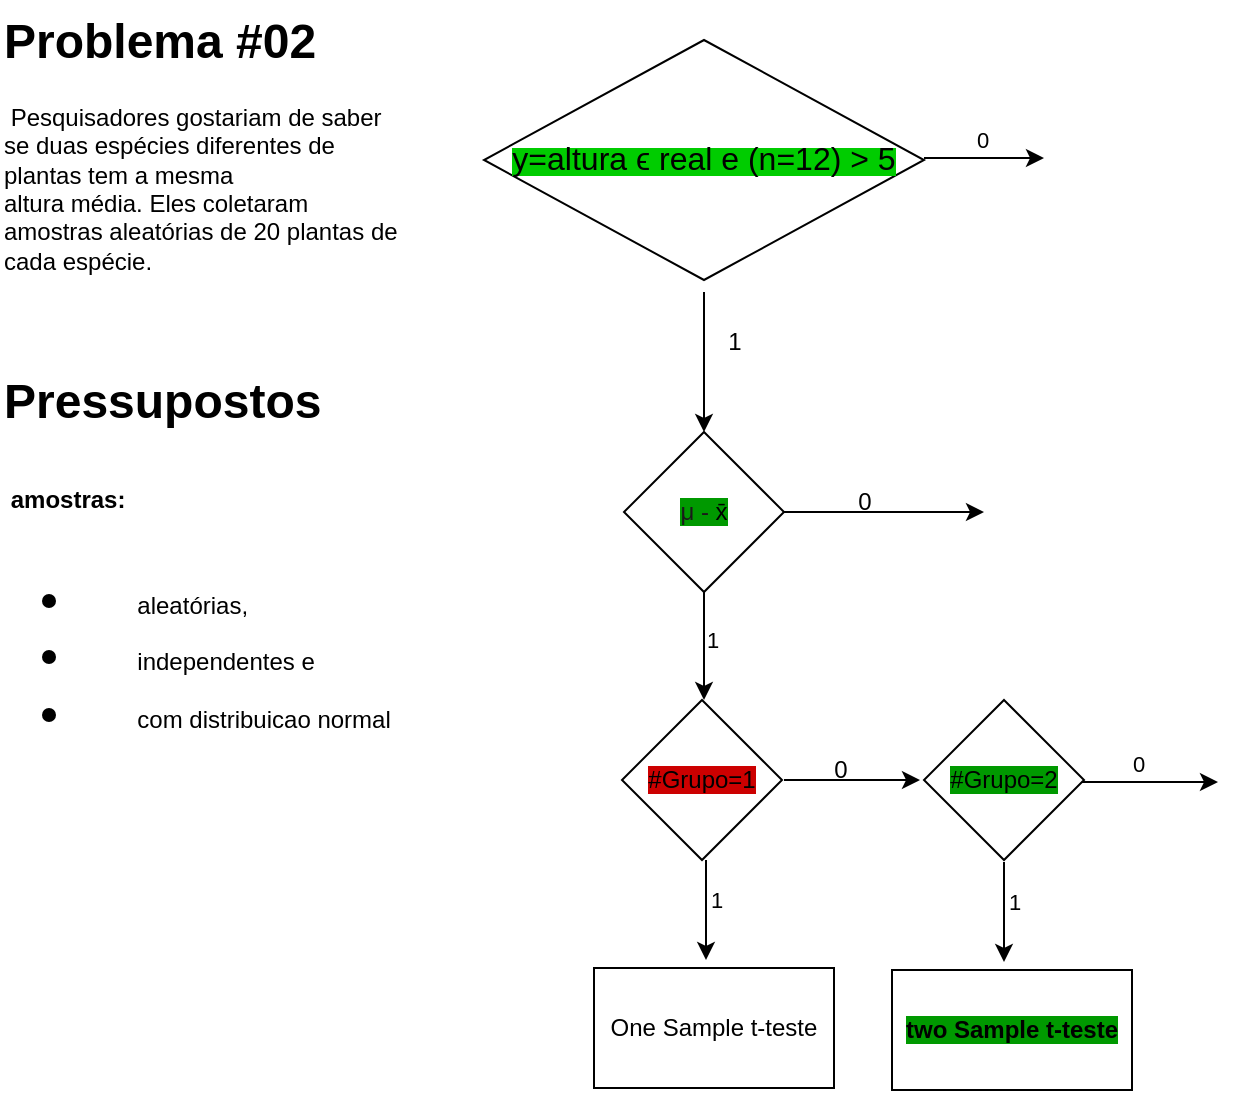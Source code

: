<mxfile version="26.2.13">
  <diagram name="Page-1" id="fYw_usGxTunHnsL6Qwrp">
    <mxGraphModel dx="874" dy="473" grid="1" gridSize="10" guides="1" tooltips="1" connect="1" arrows="1" fold="1" page="1" pageScale="1" pageWidth="850" pageHeight="1100" math="0" shadow="0">
      <root>
        <mxCell id="0" />
        <mxCell id="1" parent="0" />
        <mxCell id="FnyVdrVR2PXLPaVhcqWt-1" value="&lt;span style=&quot;background-color: rgb(0, 204, 0);&quot;&gt;&lt;span style=&quot;font-size:12.0pt;line-height:115%;&amp;lt;br/&amp;gt;font-family:&amp;quot;Calibri&amp;quot;,sans-serif;mso-ascii-theme-font:minor-latin;mso-fareast-font-family:&amp;lt;br/&amp;gt;Calibri;mso-fareast-theme-font:minor-latin;mso-hansi-theme-font:minor-latin;&amp;lt;br/&amp;gt;mso-bidi-font-family:&amp;quot;Times New Roman&amp;quot;;mso-bidi-theme-font:minor-bidi;&amp;lt;br/&amp;gt;mso-ansi-language:EN-US;mso-fareast-language:EN-US;mso-bidi-language:AR-SA&quot;&gt;y=altura&amp;nbsp;&lt;/span&gt;&lt;span style=&quot;font-size:12.0pt;line-height:115%;font-family:&amp;quot;Calibri&amp;quot;,sans-serif;&amp;lt;br/&amp;gt;mso-ascii-theme-font:minor-latin;mso-fareast-font-family:Calibri;mso-fareast-theme-font:&amp;lt;br/&amp;gt;minor-latin;mso-hansi-theme-font:minor-latin;mso-bidi-theme-font:minor-latin;&amp;lt;br/&amp;gt;mso-ansi-language:EN-US;mso-fareast-language:EN-US;mso-bidi-language:AR-SA&quot;&gt;ϵ&lt;/span&gt;&lt;span style=&quot;font-size:12.0pt;line-height:115%;font-family:&amp;quot;Calibri&amp;quot;,sans-serif;&amp;lt;br/&amp;gt;mso-ascii-theme-font:minor-latin;mso-fareast-font-family:Calibri;mso-fareast-theme-font:&amp;lt;br/&amp;gt;minor-latin;mso-hansi-theme-font:minor-latin;mso-bidi-font-family:&amp;quot;Times New Roman&amp;quot;;&amp;lt;br/&amp;gt;mso-bidi-theme-font:minor-bidi;mso-ansi-language:EN-US;mso-fareast-language:&amp;lt;br/&amp;gt;EN-US;mso-bidi-language:AR-SA&quot;&gt; real e (n=12) &amp;gt; 5&lt;/span&gt;&lt;/span&gt;" style="rhombus;whiteSpace=wrap;html=1;" vertex="1" parent="1">
          <mxGeometry x="262" y="30" width="220" height="120" as="geometry" />
        </mxCell>
        <mxCell id="FnyVdrVR2PXLPaVhcqWt-2" value="" style="endArrow=classic;html=1;rounded=0;exitX=1;exitY=0.5;exitDx=0;exitDy=0;" edge="1" parent="1">
          <mxGeometry width="50" height="50" relative="1" as="geometry">
            <mxPoint x="482" y="89" as="sourcePoint" />
            <mxPoint x="542" y="89" as="targetPoint" />
          </mxGeometry>
        </mxCell>
        <mxCell id="FnyVdrVR2PXLPaVhcqWt-3" value="0" style="edgeLabel;html=1;align=center;verticalAlign=middle;resizable=0;points=[];" vertex="1" connectable="0" parent="FnyVdrVR2PXLPaVhcqWt-2">
          <mxGeometry x="-0.044" y="9" relative="1" as="geometry">
            <mxPoint as="offset" />
          </mxGeometry>
        </mxCell>
        <mxCell id="FnyVdrVR2PXLPaVhcqWt-4" value="" style="endArrow=classic;html=1;rounded=0;exitX=0.5;exitY=1;exitDx=0;exitDy=0;" edge="1" parent="1">
          <mxGeometry width="50" height="50" relative="1" as="geometry">
            <mxPoint x="372" y="156" as="sourcePoint" />
            <mxPoint x="372" y="226" as="targetPoint" />
          </mxGeometry>
        </mxCell>
        <mxCell id="FnyVdrVR2PXLPaVhcqWt-5" value="1" style="text;html=1;align=center;verticalAlign=middle;resizable=0;points=[];autosize=1;strokeColor=none;fillColor=none;" vertex="1" parent="1">
          <mxGeometry x="372" y="166" width="30" height="30" as="geometry" />
        </mxCell>
        <mxCell id="FnyVdrVR2PXLPaVhcqWt-6" value="&lt;font&gt;&lt;font style=&quot;color: rgb(26, 26, 26); background-color: rgb(0, 153, 0);&quot;&gt;μ -&lt;/font&gt;&lt;font style=&quot;background-color: rgb(0, 153, 0); color: rgb(0, 0, 0);&quot;&gt; x̄&lt;/font&gt;&lt;/font&gt;" style="rhombus;whiteSpace=wrap;html=1;" vertex="1" parent="1">
          <mxGeometry x="332" y="226" width="80" height="80" as="geometry" />
        </mxCell>
        <mxCell id="FnyVdrVR2PXLPaVhcqWt-7" value="" style="endArrow=classic;html=1;rounded=0;exitX=1;exitY=0.5;exitDx=0;exitDy=0;" edge="1" parent="1" source="FnyVdrVR2PXLPaVhcqWt-6">
          <mxGeometry width="50" height="50" relative="1" as="geometry">
            <mxPoint x="452" y="296" as="sourcePoint" />
            <mxPoint x="512" y="266" as="targetPoint" />
          </mxGeometry>
        </mxCell>
        <mxCell id="FnyVdrVR2PXLPaVhcqWt-8" value="0" style="text;html=1;align=center;verticalAlign=middle;resizable=0;points=[];autosize=1;strokeColor=none;fillColor=none;" vertex="1" parent="1">
          <mxGeometry x="437" y="246" width="30" height="30" as="geometry" />
        </mxCell>
        <mxCell id="FnyVdrVR2PXLPaVhcqWt-10" value="" style="endArrow=classic;html=1;rounded=0;exitX=0.5;exitY=1;exitDx=0;exitDy=0;" edge="1" parent="1" source="FnyVdrVR2PXLPaVhcqWt-6">
          <mxGeometry width="50" height="50" relative="1" as="geometry">
            <mxPoint x="452" y="296" as="sourcePoint" />
            <mxPoint x="372" y="360" as="targetPoint" />
          </mxGeometry>
        </mxCell>
        <mxCell id="FnyVdrVR2PXLPaVhcqWt-11" value="1" style="edgeLabel;html=1;align=center;verticalAlign=middle;resizable=0;points=[];" vertex="1" connectable="0" parent="FnyVdrVR2PXLPaVhcqWt-10">
          <mxGeometry x="-0.125" y="4" relative="1" as="geometry">
            <mxPoint as="offset" />
          </mxGeometry>
        </mxCell>
        <mxCell id="FnyVdrVR2PXLPaVhcqWt-12" value="&lt;h1 style=&quot;margin-top: 0px;&quot;&gt;Problema #02&lt;/h1&gt;&lt;p&gt;&amp;nbsp;Pesquisadores gostariam de saber se duas espécies diferentes de plantas tem a mesma &lt;br/&gt;altura média. Eles coletaram amostras aleatórias de 20 plantas de cada espécie.&lt;/p&gt;" style="text;html=1;whiteSpace=wrap;overflow=hidden;rounded=0;" vertex="1" parent="1">
          <mxGeometry x="20" y="10" width="200" height="160" as="geometry" />
        </mxCell>
        <mxCell id="FnyVdrVR2PXLPaVhcqWt-13" value="&lt;h1 style=&quot;margin-top: 0px;&quot;&gt;Pressupostos&lt;/h1&gt;&lt;h1 style=&quot;margin-top: 0px;&quot;&gt;&lt;span style=&quot;background-color: transparent; color: light-dark(rgb(0, 0, 0), rgb(255, 255, 255)); font-size: 12px; font-weight: normal;&quot;&gt;&amp;nbsp;&lt;/span&gt;&lt;span style=&quot;background-color: transparent; color: light-dark(rgb(0, 0, 0), rgb(255, 255, 255)); font-size: 12px;&quot;&gt;amostras:&lt;/span&gt;&lt;span style=&quot;background-color: transparent; color: light-dark(rgb(0, 0, 0), rgb(255, 255, 255)); font-size: 12px; font-weight: normal;&quot;&gt;&amp;nbsp;&lt;/span&gt;&lt;/h1&gt;&lt;h1 style=&quot;margin-top: 0px;&quot;&gt;&lt;ul&gt;&lt;li&gt;&lt;span style=&quot;background-color: transparent; color: light-dark(rgb(0, 0, 0), rgb(255, 255, 255)); font-size: 12px; font-weight: normal;&quot;&gt;&lt;span style=&quot;white-space: pre;&quot;&gt;&#x9;&lt;/span&gt;aleatórias,&amp;nbsp;&lt;/span&gt;&lt;/li&gt;&lt;li&gt;&lt;span style=&quot;background-color: transparent; color: light-dark(rgb(0, 0, 0), rgb(255, 255, 255)); font-size: 12px; font-weight: normal;&quot;&gt;&lt;span style=&quot;white-space: pre;&quot;&gt;&#x9;&lt;/span&gt;independentes e&amp;nbsp;&lt;/span&gt;&lt;/li&gt;&lt;li&gt;&lt;span style=&quot;background-color: transparent; color: light-dark(rgb(0, 0, 0), rgb(255, 255, 255)); font-size: 12px; font-weight: normal;&quot;&gt;&lt;span style=&quot;white-space: pre;&quot;&gt;&#x9;&lt;/span&gt;com distribuicao normal&lt;/span&gt;&lt;/li&gt;&lt;/ul&gt;&lt;/h1&gt;" style="text;html=1;whiteSpace=wrap;overflow=hidden;rounded=0;" vertex="1" parent="1">
          <mxGeometry x="20" y="190" width="210" height="190" as="geometry" />
        </mxCell>
        <mxCell id="FnyVdrVR2PXLPaVhcqWt-14" value="&lt;span style=&quot;background-color: rgb(204, 0, 0);&quot;&gt;#Grupo=1&lt;/span&gt;" style="rhombus;whiteSpace=wrap;html=1;" vertex="1" parent="1">
          <mxGeometry x="331" y="360" width="80" height="80" as="geometry" />
        </mxCell>
        <mxCell id="FnyVdrVR2PXLPaVhcqWt-16" value="" style="endArrow=classic;html=1;rounded=0;" edge="1" parent="1">
          <mxGeometry width="50" height="50" relative="1" as="geometry">
            <mxPoint x="412" y="400" as="sourcePoint" />
            <mxPoint x="480" y="400" as="targetPoint" />
          </mxGeometry>
        </mxCell>
        <mxCell id="FnyVdrVR2PXLPaVhcqWt-17" value="" style="endArrow=classic;html=1;rounded=0;exitX=0.475;exitY=1;exitDx=0;exitDy=0;exitPerimeter=0;" edge="1" parent="1">
          <mxGeometry width="50" height="50" relative="1" as="geometry">
            <mxPoint x="373" y="440" as="sourcePoint" />
            <mxPoint x="373" y="490" as="targetPoint" />
          </mxGeometry>
        </mxCell>
        <mxCell id="FnyVdrVR2PXLPaVhcqWt-19" value="1" style="edgeLabel;html=1;align=center;verticalAlign=middle;resizable=0;points=[];" vertex="1" connectable="0" parent="FnyVdrVR2PXLPaVhcqWt-17">
          <mxGeometry x="-0.2" y="5" relative="1" as="geometry">
            <mxPoint as="offset" />
          </mxGeometry>
        </mxCell>
        <mxCell id="FnyVdrVR2PXLPaVhcqWt-18" value="0" style="text;html=1;align=center;verticalAlign=middle;resizable=0;points=[];autosize=1;strokeColor=none;fillColor=none;" vertex="1" parent="1">
          <mxGeometry x="425" y="380" width="30" height="30" as="geometry" />
        </mxCell>
        <mxCell id="FnyVdrVR2PXLPaVhcqWt-20" value="One Sample t-teste" style="rounded=0;whiteSpace=wrap;html=1;" vertex="1" parent="1">
          <mxGeometry x="317" y="494" width="120" height="60" as="geometry" />
        </mxCell>
        <mxCell id="FnyVdrVR2PXLPaVhcqWt-22" value="&lt;span style=&quot;background-color: rgb(0, 153, 0);&quot;&gt;#Grupo=2&lt;/span&gt;" style="rhombus;whiteSpace=wrap;html=1;" vertex="1" parent="1">
          <mxGeometry x="482" y="360" width="80" height="80" as="geometry" />
        </mxCell>
        <mxCell id="FnyVdrVR2PXLPaVhcqWt-23" value="" style="endArrow=classic;html=1;rounded=0;" edge="1" parent="1">
          <mxGeometry width="50" height="50" relative="1" as="geometry">
            <mxPoint x="561" y="401" as="sourcePoint" />
            <mxPoint x="629" y="401" as="targetPoint" />
          </mxGeometry>
        </mxCell>
        <mxCell id="FnyVdrVR2PXLPaVhcqWt-27" value="0" style="edgeLabel;html=1;align=center;verticalAlign=middle;resizable=0;points=[];" vertex="1" connectable="0" parent="FnyVdrVR2PXLPaVhcqWt-23">
          <mxGeometry x="-0.176" y="9" relative="1" as="geometry">
            <mxPoint as="offset" />
          </mxGeometry>
        </mxCell>
        <mxCell id="FnyVdrVR2PXLPaVhcqWt-24" value="" style="endArrow=classic;html=1;rounded=0;exitX=0.475;exitY=1;exitDx=0;exitDy=0;exitPerimeter=0;" edge="1" parent="1">
          <mxGeometry width="50" height="50" relative="1" as="geometry">
            <mxPoint x="522" y="441" as="sourcePoint" />
            <mxPoint x="522" y="491" as="targetPoint" />
          </mxGeometry>
        </mxCell>
        <mxCell id="FnyVdrVR2PXLPaVhcqWt-25" value="1" style="edgeLabel;html=1;align=center;verticalAlign=middle;resizable=0;points=[];fillColor=#009900;" vertex="1" connectable="0" parent="FnyVdrVR2PXLPaVhcqWt-24">
          <mxGeometry x="-0.2" y="5" relative="1" as="geometry">
            <mxPoint as="offset" />
          </mxGeometry>
        </mxCell>
        <mxCell id="FnyVdrVR2PXLPaVhcqWt-26" value="&lt;b style=&quot;background-color: rgb(0, 153, 0);&quot;&gt;two Sample t-teste&lt;/b&gt;" style="rounded=0;whiteSpace=wrap;html=1;" vertex="1" parent="1">
          <mxGeometry x="466" y="495" width="120" height="60" as="geometry" />
        </mxCell>
      </root>
    </mxGraphModel>
  </diagram>
</mxfile>
